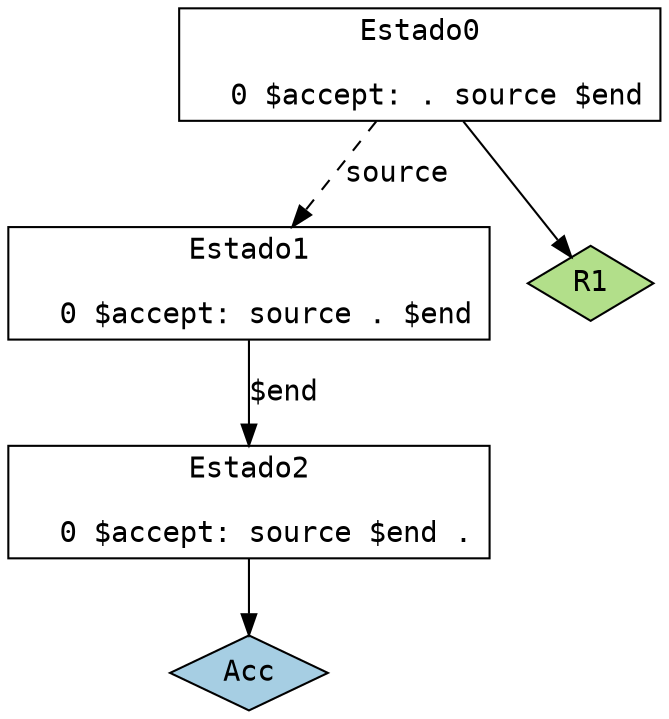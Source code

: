 // Gerado por GNU Bison 3.0.2. 
// Reportar erros para <bug-bison@gnu.org>. 
// Página inicial: <http://www.gnu.org/software/bison/>.

digraph "src/frontend/parser.y"
{
  node [fontname = courier, shape = box, colorscheme = paired6]
  edge [fontname = courier]

  0 [label="Estado0\n\l  0 $accept: . source $end\l"]
  0 -> 1 [style=dashed label="source"]
  0 -> "0R1" [style=solid]
 "0R1" [label="R1", fillcolor=3, shape=diamond, style=filled]
  1 [label="Estado1\n\l  0 $accept: source . $end\l"]
  1 -> 2 [style=solid label="$end"]
  2 [label="Estado2\n\l  0 $accept: source $end .\l"]
  2 -> "2R0" [style=solid]
 "2R0" [label="Acc", fillcolor=1, shape=diamond, style=filled]
}
